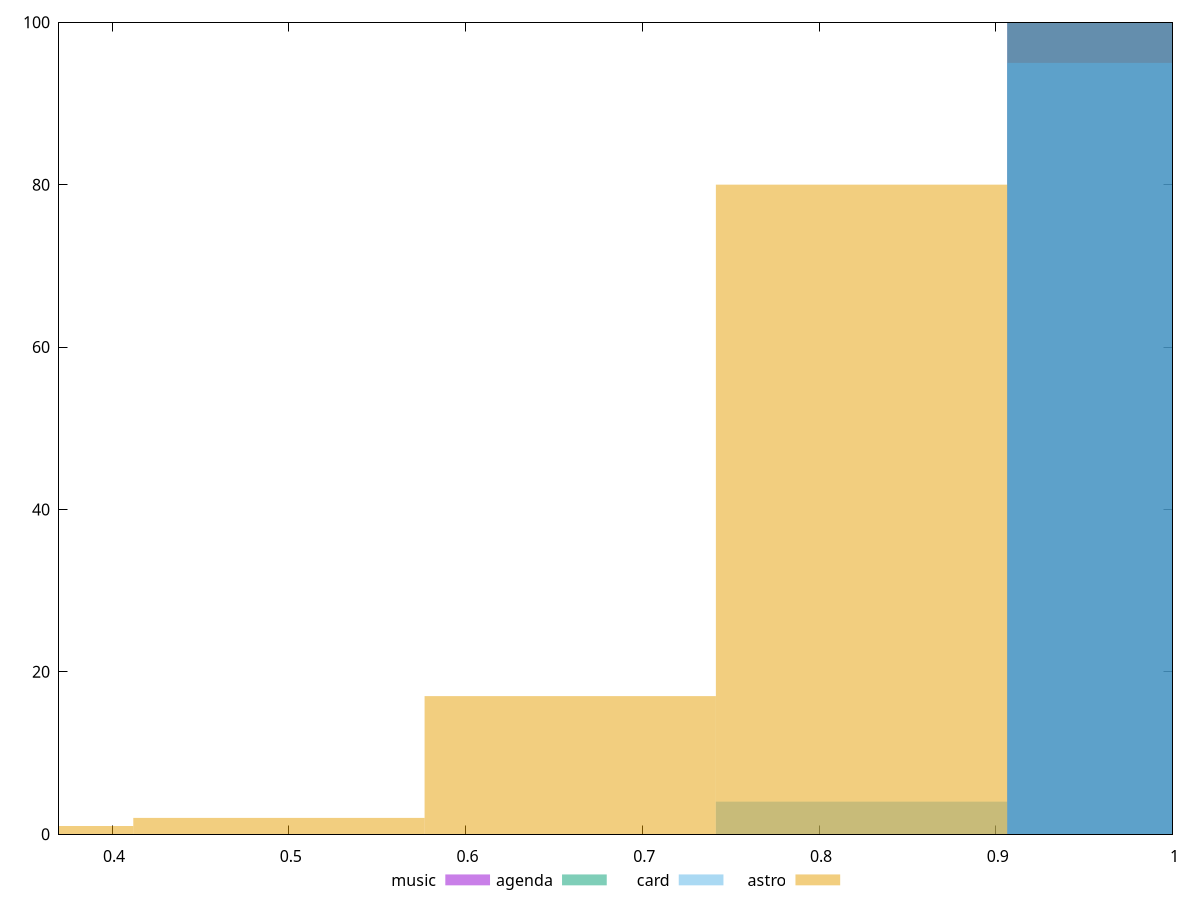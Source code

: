 reset

$music <<EOF
0.988867940221115 100
EOF

$agenda <<EOF
0.988867940221115 100
EOF

$card <<EOF
0.988867940221115 95
0.8240566168509291 4
EOF

$astro <<EOF
0.8240566168509291 80
0.6592452934807433 17
0.4944339701105575 2
0.32962264674037167 1
EOF

set key outside below
set boxwidth 0.16481132337018584
set xrange [0.37:1]
set yrange [0:100]
set trange [0:100]
set style fill transparent solid 0.5 noborder
set terminal svg size 640, 520 enhanced background rgb 'white'
set output "reports/report_00027_2021-02-24T12-40-31.850Z/first-contentful-paint/comparison/histogram/all_score.svg"

plot $music title "music" with boxes, \
     $agenda title "agenda" with boxes, \
     $card title "card" with boxes, \
     $astro title "astro" with boxes

reset
